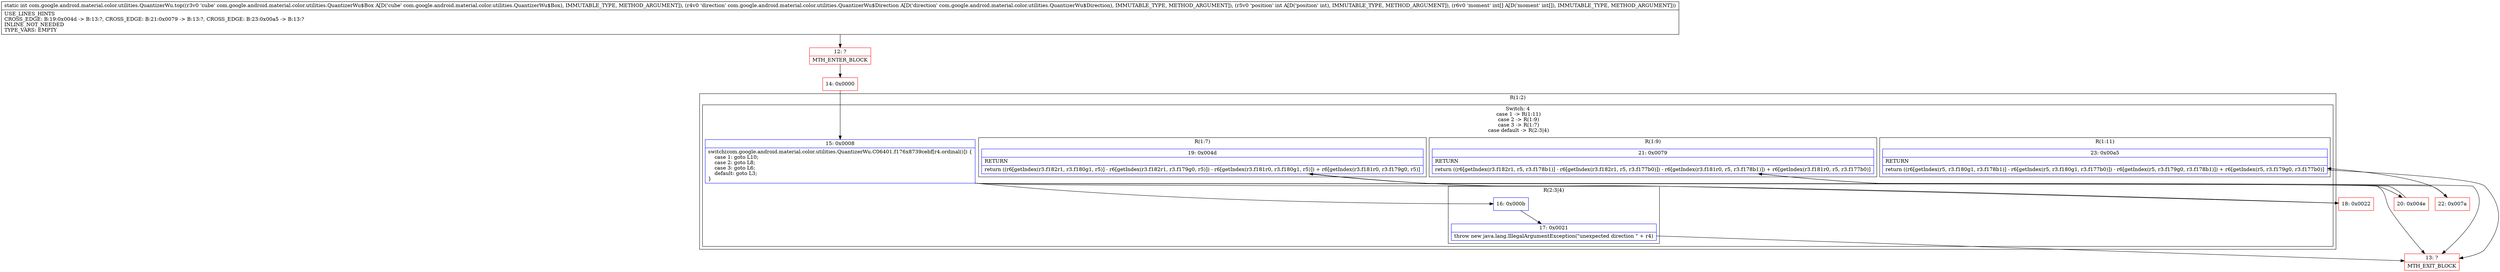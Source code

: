 digraph "CFG forcom.google.android.material.color.utilities.QuantizerWu.top(Lcom\/google\/android\/material\/color\/utilities\/QuantizerWu$Box;Lcom\/google\/android\/material\/color\/utilities\/QuantizerWu$Direction;I[I)I" {
subgraph cluster_Region_833683525 {
label = "R(1:2)";
node [shape=record,color=blue];
subgraph cluster_SwitchRegion_146895510 {
label = "Switch: 4
 case 1 -> R(1:11)
 case 2 -> R(1:9)
 case 3 -> R(1:7)
 case default -> R(2:3|4)";
node [shape=record,color=blue];
Node_15 [shape=record,label="{15\:\ 0x0008|switch(com.google.android.material.color.utilities.QuantizerWu.C06401.f176x8739cebf[r4.ordinal()]) \{\l    case 1: goto L10;\l    case 2: goto L8;\l    case 3: goto L6;\l    default: goto L3;\l\}\l}"];
subgraph cluster_Region_163101539 {
label = "R(1:11)";
node [shape=record,color=blue];
Node_23 [shape=record,label="{23\:\ 0x00a5|RETURN\l|return ((r6[getIndex(r5, r3.f180g1, r3.f178b1)] \- r6[getIndex(r5, r3.f180g1, r3.f177b0)]) \- r6[getIndex(r5, r3.f179g0, r3.f178b1)]) + r6[getIndex(r5, r3.f179g0, r3.f177b0)]\l}"];
}
subgraph cluster_Region_1244365510 {
label = "R(1:9)";
node [shape=record,color=blue];
Node_21 [shape=record,label="{21\:\ 0x0079|RETURN\l|return ((r6[getIndex(r3.f182r1, r5, r3.f178b1)] \- r6[getIndex(r3.f182r1, r5, r3.f177b0)]) \- r6[getIndex(r3.f181r0, r5, r3.f178b1)]) + r6[getIndex(r3.f181r0, r5, r3.f177b0)]\l}"];
}
subgraph cluster_Region_1939931374 {
label = "R(1:7)";
node [shape=record,color=blue];
Node_19 [shape=record,label="{19\:\ 0x004d|RETURN\l|return ((r6[getIndex(r3.f182r1, r3.f180g1, r5)] \- r6[getIndex(r3.f182r1, r3.f179g0, r5)]) \- r6[getIndex(r3.f181r0, r3.f180g1, r5)]) + r6[getIndex(r3.f181r0, r3.f179g0, r5)]\l}"];
}
subgraph cluster_Region_1895270862 {
label = "R(2:3|4)";
node [shape=record,color=blue];
Node_16 [shape=record,label="{16\:\ 0x000b}"];
Node_17 [shape=record,label="{17\:\ 0x0021|throw new java.lang.IllegalArgumentException(\"unexpected direction \" + r4)\l}"];
}
}
}
Node_12 [shape=record,color=red,label="{12\:\ ?|MTH_ENTER_BLOCK\l}"];
Node_14 [shape=record,color=red,label="{14\:\ 0x0000}"];
Node_13 [shape=record,color=red,label="{13\:\ ?|MTH_EXIT_BLOCK\l}"];
Node_18 [shape=record,color=red,label="{18\:\ 0x0022}"];
Node_20 [shape=record,color=red,label="{20\:\ 0x004e}"];
Node_22 [shape=record,color=red,label="{22\:\ 0x007a}"];
MethodNode[shape=record,label="{static int com.google.android.material.color.utilities.QuantizerWu.top((r3v0 'cube' com.google.android.material.color.utilities.QuantizerWu$Box A[D('cube' com.google.android.material.color.utilities.QuantizerWu$Box), IMMUTABLE_TYPE, METHOD_ARGUMENT]), (r4v0 'direction' com.google.android.material.color.utilities.QuantizerWu$Direction A[D('direction' com.google.android.material.color.utilities.QuantizerWu$Direction), IMMUTABLE_TYPE, METHOD_ARGUMENT]), (r5v0 'position' int A[D('position' int), IMMUTABLE_TYPE, METHOD_ARGUMENT]), (r6v0 'moment' int[] A[D('moment' int[]), IMMUTABLE_TYPE, METHOD_ARGUMENT]))  | USE_LINES_HINTS\lCROSS_EDGE: B:19:0x004d \-\> B:13:?, CROSS_EDGE: B:21:0x0079 \-\> B:13:?, CROSS_EDGE: B:23:0x00a5 \-\> B:13:?\lINLINE_NOT_NEEDED\lTYPE_VARS: EMPTY\l}"];
MethodNode -> Node_12;Node_15 -> Node_16;
Node_15 -> Node_18;
Node_15 -> Node_20;
Node_15 -> Node_22;
Node_23 -> Node_13;
Node_21 -> Node_13;
Node_19 -> Node_13;
Node_16 -> Node_17;
Node_17 -> Node_13;
Node_12 -> Node_14;
Node_14 -> Node_15;
Node_18 -> Node_19;
Node_20 -> Node_21;
Node_22 -> Node_23;
}

